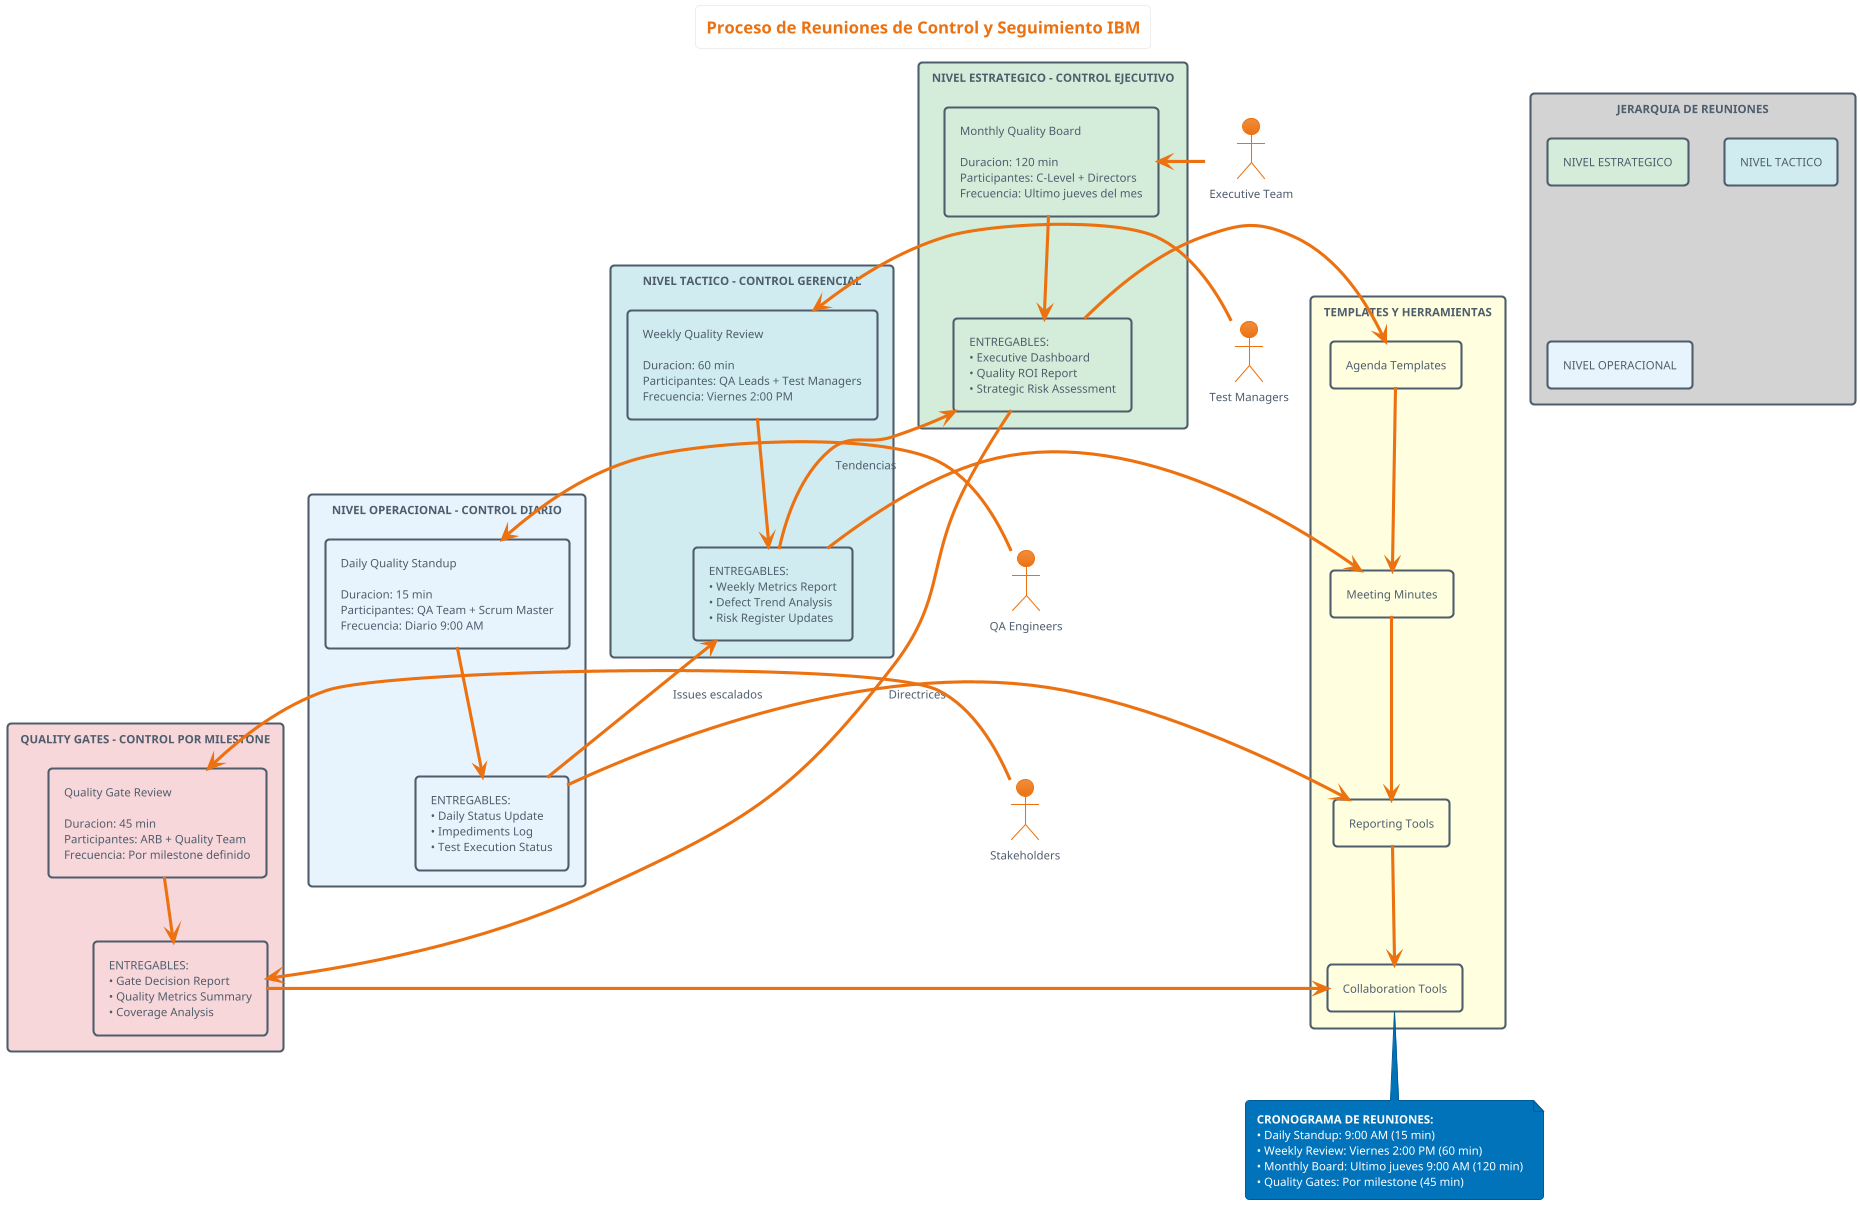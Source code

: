 @startuml reuniones-control-proceso-simple
!theme aws-orange
title Proceso de Reuniones de Control y Seguimiento IBM

skinparam backgroundColor #FFFFFF
skinparam defaultFontSize 11
skinparam titleFontSize 16
skinparam titleFontStyle bold

rectangle "JERARQUIA DE REUNIONES" #LightGray {
    rectangle "NIVEL ESTRATEGICO" #D4EDDA
    rectangle "NIVEL TACTICO" #D1ECF1
    rectangle "NIVEL OPERACIONAL" #E8F4FD
}

rectangle "NIVEL ESTRATEGICO - CONTROL EJECUTIVO" #D4EDDA {
    rectangle "Monthly Quality Board\n\nDuracion: 120 min\nParticipantes: C-Level + Directors\nFrecuencia: Ultimo jueves del mes" as monthly_board
    
    rectangle "ENTREGABLES:\n• Executive Dashboard\n• Quality ROI Report\n• Strategic Risk Assessment" as strategic_deliverables
}

rectangle "NIVEL TACTICO - CONTROL GERENCIAL" #D1ECF1 {
    rectangle "Weekly Quality Review\n\nDuracion: 60 min\nParticipantes: QA Leads + Test Managers\nFrecuencia: Viernes 2:00 PM" as weekly_review
    
    rectangle "ENTREGABLES:\n• Weekly Metrics Report\n• Defect Trend Analysis\n• Risk Register Updates" as tactical_deliverables
}

rectangle "NIVEL OPERACIONAL - CONTROL DIARIO" #E8F4FD {
    rectangle "Daily Quality Standup\n\nDuracion: 15 min\nParticipantes: QA Team + Scrum Master\nFrecuencia: Diario 9:00 AM" as daily_standup
    
    rectangle "ENTREGABLES:\n• Daily Status Update\n• Impediments Log\n• Test Execution Status" as operational_deliverables
}

rectangle "QUALITY GATES - CONTROL POR MILESTONE" #F8D7DA {
    rectangle "Quality Gate Review\n\nDuracion: 45 min\nParticipantes: ARB + Quality Team\nFrecuencia: Por milestone definido" as qg_review
    
    rectangle "ENTREGABLES:\n• Gate Decision Report\n• Quality Metrics Summary\n• Coverage Analysis" as gates_deliverables
}

' Flujo vertical
monthly_board -down-> strategic_deliverables
weekly_review -down-> tactical_deliverables
daily_standup -down-> operational_deliverables
qg_review -down-> gates_deliverables

' Flujo de informacion ascendente
operational_deliverables -up-> tactical_deliverables : "Issues escalados"
tactical_deliverables -up-> strategic_deliverables : "Tendencias"
strategic_deliverables -right-> gates_deliverables : "Directrices"

' Actores
actor "Executive Team" as exec_team
actor "Test Managers" as test_mgrs
actor "QA Engineers" as qa_engineers
actor "Stakeholders" as stakeholders

exec_team -right-> monthly_board
test_mgrs -right-> weekly_review
qa_engineers -right-> daily_standup
stakeholders -right-> qg_review

rectangle "TEMPLATES Y HERRAMIENTAS" #LightYellow {
    rectangle "Agenda Templates" as agenda_templates
    rectangle "Meeting Minutes" as minutes_templates
    rectangle "Reporting Tools" as reporting_tools
    rectangle "Collaboration Tools" as collab_tools
}

agenda_templates -down-> minutes_templates
minutes_templates -down-> reporting_tools
reporting_tools -down-> collab_tools

strategic_deliverables -right-> agenda_templates
tactical_deliverables -right-> minutes_templates
operational_deliverables -right-> reporting_tools
gates_deliverables -right-> collab_tools

note bottom
**CRONOGRAMA DE REUNIONES:**
• Daily Standup: 9:00 AM (15 min)
• Weekly Review: Viernes 2:00 PM (60 min) 
• Monthly Board: Ultimo jueves 9:00 AM (120 min)
• Quality Gates: Por milestone (45 min)
end note

@enduml